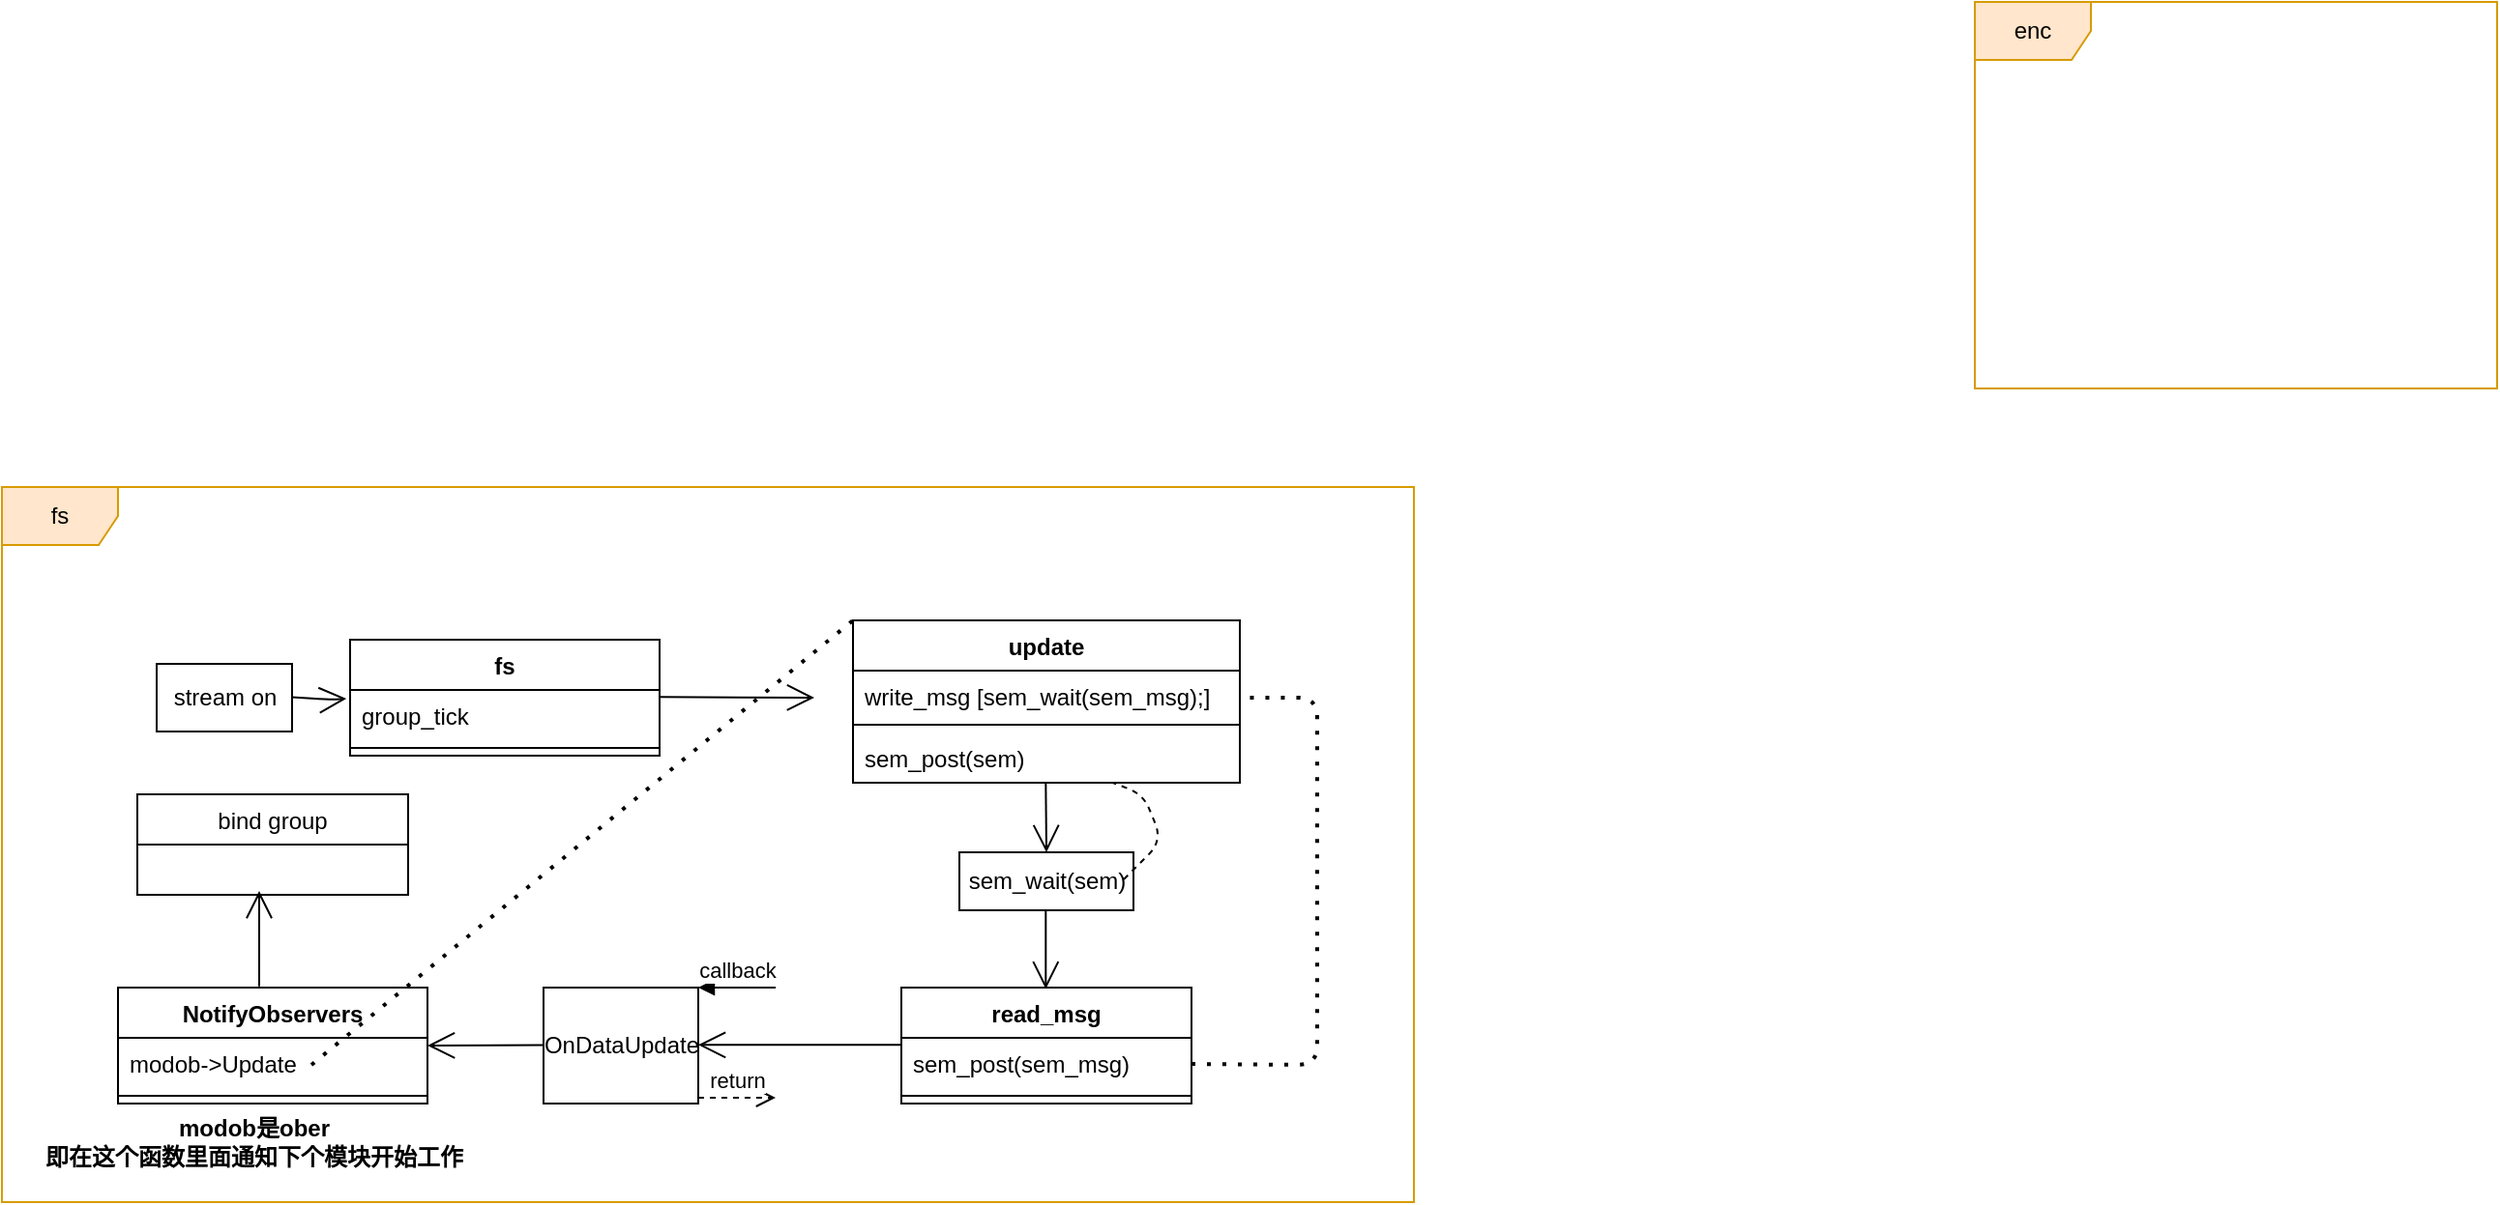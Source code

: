 <mxfile version="14.9.8" type="github">
  <diagram id="C5RBs43oDa-KdzZeNtuy" name="Page-1">
    <mxGraphModel dx="3137" dy="1950" grid="1" gridSize="10" guides="1" tooltips="1" connect="1" arrows="1" fold="1" page="1" pageScale="1" pageWidth="827" pageHeight="1169" math="0" shadow="0">
      <root>
        <mxCell id="WIyWlLk6GJQsqaUBKTNV-0" />
        <mxCell id="WIyWlLk6GJQsqaUBKTNV-1" parent="WIyWlLk6GJQsqaUBKTNV-0" />
        <mxCell id="1Tl8ByBlkeMaJVgosmTW-3" value="&lt;font style=&quot;vertical-align: inherit&quot;&gt;&lt;font style=&quot;vertical-align: inherit&quot;&gt;fs&lt;/font&gt;&lt;/font&gt;" style="shape=umlFrame;whiteSpace=wrap;html=1;fillColor=#ffe6cc;strokeColor=#d79b00;" parent="WIyWlLk6GJQsqaUBKTNV-1" vertex="1">
          <mxGeometry x="-960" y="171" width="730" height="370" as="geometry" />
        </mxCell>
        <mxCell id="1Tl8ByBlkeMaJVgosmTW-5" value="&lt;font style=&quot;vertical-align: inherit&quot;&gt;&lt;font style=&quot;vertical-align: inherit&quot;&gt;enc&lt;/font&gt;&lt;/font&gt;" style="shape=umlFrame;whiteSpace=wrap;html=1;fillColor=#ffe6cc;strokeColor=#d79b00;" parent="WIyWlLk6GJQsqaUBKTNV-1" vertex="1">
          <mxGeometry x="60" y="-80" width="270" height="200" as="geometry" />
        </mxCell>
        <mxCell id="1Tl8ByBlkeMaJVgosmTW-48" value="sem_wait(sem)" style="html=1;" parent="WIyWlLk6GJQsqaUBKTNV-1" vertex="1">
          <mxGeometry x="-465" y="360" width="90" height="30" as="geometry" />
        </mxCell>
        <mxCell id="1Tl8ByBlkeMaJVgosmTW-66" value="fs" style="swimlane;fontStyle=1;align=center;verticalAlign=top;childLayout=stackLayout;horizontal=1;startSize=26;horizontalStack=0;resizeParent=1;resizeParentMax=0;resizeLast=0;collapsible=1;marginBottom=0;" parent="WIyWlLk6GJQsqaUBKTNV-1" vertex="1">
          <mxGeometry x="-780" y="250" width="160" height="60" as="geometry">
            <mxRectangle x="-780" y="250" width="40" height="26" as="alternateBounds" />
          </mxGeometry>
        </mxCell>
        <mxCell id="T1QnQKHDu_TPvFIYAh2K-9" value="" style="endArrow=open;endFill=1;endSize=12;html=1;entryX=-0.012;entryY=0.174;entryDx=0;entryDy=0;entryPerimeter=0;" edge="1" parent="1Tl8ByBlkeMaJVgosmTW-66" target="1Tl8ByBlkeMaJVgosmTW-67">
          <mxGeometry width="160" relative="1" as="geometry">
            <mxPoint x="-30" y="29.76" as="sourcePoint" />
            <mxPoint x="130" y="29.76" as="targetPoint" />
            <Array as="points">
              <mxPoint x="-10" y="31" />
            </Array>
          </mxGeometry>
        </mxCell>
        <mxCell id="1Tl8ByBlkeMaJVgosmTW-67" value="group_tick" style="text;strokeColor=none;fillColor=none;align=left;verticalAlign=top;spacingLeft=4;spacingRight=4;overflow=hidden;rotatable=0;points=[[0,0.5],[1,0.5]];portConstraint=eastwest;" parent="1Tl8ByBlkeMaJVgosmTW-66" vertex="1">
          <mxGeometry y="26" width="160" height="26" as="geometry" />
        </mxCell>
        <mxCell id="1Tl8ByBlkeMaJVgosmTW-68" value="" style="line;strokeWidth=1;fillColor=none;align=left;verticalAlign=middle;spacingTop=-1;spacingLeft=3;spacingRight=3;rotatable=0;labelPosition=right;points=[];portConstraint=eastwest;" parent="1Tl8ByBlkeMaJVgosmTW-66" vertex="1">
          <mxGeometry y="52" width="160" height="8" as="geometry" />
        </mxCell>
        <mxCell id="1Tl8ByBlkeMaJVgosmTW-71" value="update" style="swimlane;fontStyle=1;align=center;verticalAlign=top;childLayout=stackLayout;horizontal=1;startSize=26;horizontalStack=0;resizeParent=1;resizeParentMax=0;resizeLast=0;collapsible=1;marginBottom=0;" parent="WIyWlLk6GJQsqaUBKTNV-1" vertex="1">
          <mxGeometry x="-520" y="240" width="200" height="84" as="geometry" />
        </mxCell>
        <mxCell id="1Tl8ByBlkeMaJVgosmTW-72" value="write_msg [sem_wait(sem_msg);]" style="text;strokeColor=none;fillColor=none;align=left;verticalAlign=top;spacingLeft=4;spacingRight=4;overflow=hidden;rotatable=0;points=[[0,0.5],[1,0.5]];portConstraint=eastwest;" parent="1Tl8ByBlkeMaJVgosmTW-71" vertex="1">
          <mxGeometry y="26" width="200" height="24" as="geometry" />
        </mxCell>
        <mxCell id="1Tl8ByBlkeMaJVgosmTW-73" value="" style="line;strokeWidth=1;fillColor=none;align=left;verticalAlign=middle;spacingTop=-1;spacingLeft=3;spacingRight=3;rotatable=0;labelPosition=right;points=[];portConstraint=eastwest;" parent="1Tl8ByBlkeMaJVgosmTW-71" vertex="1">
          <mxGeometry y="50" width="200" height="8" as="geometry" />
        </mxCell>
        <mxCell id="1Tl8ByBlkeMaJVgosmTW-74" value="sem_post(sem)" style="text;strokeColor=none;fillColor=none;align=left;verticalAlign=top;spacingLeft=4;spacingRight=4;overflow=hidden;rotatable=0;points=[[0,0.5],[1,0.5]];portConstraint=eastwest;" parent="1Tl8ByBlkeMaJVgosmTW-71" vertex="1">
          <mxGeometry y="58" width="200" height="26" as="geometry" />
        </mxCell>
        <mxCell id="1Tl8ByBlkeMaJVgosmTW-75" value="" style="endArrow=open;endFill=1;endSize=12;html=1;" parent="WIyWlLk6GJQsqaUBKTNV-1" edge="1">
          <mxGeometry width="160" relative="1" as="geometry">
            <mxPoint x="-620" y="279.66" as="sourcePoint" />
            <mxPoint x="-540" y="280" as="targetPoint" />
          </mxGeometry>
        </mxCell>
        <mxCell id="1Tl8ByBlkeMaJVgosmTW-78" value="" style="endArrow=open;endFill=1;endSize=12;html=1;entryX=0.5;entryY=0;entryDx=0;entryDy=0;" parent="WIyWlLk6GJQsqaUBKTNV-1" edge="1">
          <mxGeometry width="160" relative="1" as="geometry">
            <mxPoint x="-420.34" y="390" as="sourcePoint" />
            <mxPoint x="-420.34" y="430.69" as="targetPoint" />
          </mxGeometry>
        </mxCell>
        <mxCell id="1Tl8ByBlkeMaJVgosmTW-79" value="read_msg" style="swimlane;fontStyle=1;align=center;verticalAlign=top;childLayout=stackLayout;horizontal=1;startSize=26;horizontalStack=0;resizeParent=1;resizeParentMax=0;resizeLast=0;collapsible=1;marginBottom=0;" parent="WIyWlLk6GJQsqaUBKTNV-1" vertex="1">
          <mxGeometry x="-495" y="430" width="150" height="60" as="geometry" />
        </mxCell>
        <mxCell id="1Tl8ByBlkeMaJVgosmTW-80" value="sem_post(sem_msg)" style="text;strokeColor=none;fillColor=none;align=left;verticalAlign=top;spacingLeft=4;spacingRight=4;overflow=hidden;rotatable=0;points=[[0,0.5],[1,0.5]];portConstraint=eastwest;" parent="1Tl8ByBlkeMaJVgosmTW-79" vertex="1">
          <mxGeometry y="26" width="150" height="26" as="geometry" />
        </mxCell>
        <mxCell id="1Tl8ByBlkeMaJVgosmTW-81" value="" style="line;strokeWidth=1;fillColor=none;align=left;verticalAlign=middle;spacingTop=-1;spacingLeft=3;spacingRight=3;rotatable=0;labelPosition=right;points=[];portConstraint=eastwest;" parent="1Tl8ByBlkeMaJVgosmTW-79" vertex="1">
          <mxGeometry y="52" width="150" height="8" as="geometry" />
        </mxCell>
        <mxCell id="1Tl8ByBlkeMaJVgosmTW-83" value="" style="endArrow=open;endFill=1;endSize=12;html=1;" parent="WIyWlLk6GJQsqaUBKTNV-1" edge="1">
          <mxGeometry width="160" relative="1" as="geometry">
            <mxPoint x="-420.34" y="324.0" as="sourcePoint" />
            <mxPoint x="-420" y="360" as="targetPoint" />
          </mxGeometry>
        </mxCell>
        <mxCell id="1Tl8ByBlkeMaJVgosmTW-91" value="" style="endArrow=open;endFill=1;endSize=12;html=1;" parent="WIyWlLk6GJQsqaUBKTNV-1" target="1Tl8ByBlkeMaJVgosmTW-92" edge="1">
          <mxGeometry width="160" relative="1" as="geometry">
            <mxPoint x="-495" y="459.66" as="sourcePoint" />
            <mxPoint x="-575" y="460" as="targetPoint" />
          </mxGeometry>
        </mxCell>
        <mxCell id="1Tl8ByBlkeMaJVgosmTW-92" value="OnDataUpdate" style="html=1;points=[];perimeter=orthogonalPerimeter;" parent="WIyWlLk6GJQsqaUBKTNV-1" vertex="1">
          <mxGeometry x="-680" y="430" width="80" height="60" as="geometry" />
        </mxCell>
        <mxCell id="1Tl8ByBlkeMaJVgosmTW-93" value="callback" style="html=1;verticalAlign=bottom;endArrow=block;entryX=1;entryY=0;" parent="WIyWlLk6GJQsqaUBKTNV-1" target="1Tl8ByBlkeMaJVgosmTW-92" edge="1">
          <mxGeometry relative="1" as="geometry">
            <mxPoint x="-560" y="430" as="sourcePoint" />
          </mxGeometry>
        </mxCell>
        <mxCell id="1Tl8ByBlkeMaJVgosmTW-94" value="return" style="html=1;verticalAlign=bottom;endArrow=open;dashed=1;endSize=8;exitX=1;exitY=0.95;" parent="WIyWlLk6GJQsqaUBKTNV-1" source="1Tl8ByBlkeMaJVgosmTW-92" edge="1">
          <mxGeometry relative="1" as="geometry">
            <mxPoint x="-560" y="487" as="targetPoint" />
          </mxGeometry>
        </mxCell>
        <mxCell id="1Tl8ByBlkeMaJVgosmTW-95" value="NotifyObservers" style="swimlane;fontStyle=1;align=center;verticalAlign=top;childLayout=stackLayout;horizontal=1;startSize=26;horizontalStack=0;resizeParent=1;resizeParentMax=0;resizeLast=0;collapsible=1;marginBottom=0;" parent="WIyWlLk6GJQsqaUBKTNV-1" vertex="1">
          <mxGeometry x="-900" y="430" width="160" height="60" as="geometry" />
        </mxCell>
        <mxCell id="1Tl8ByBlkeMaJVgosmTW-96" value="modob-&gt;Update" style="text;strokeColor=none;fillColor=none;align=left;verticalAlign=top;spacingLeft=4;spacingRight=4;overflow=hidden;rotatable=0;points=[[0,0.5],[1,0.5]];portConstraint=eastwest;" parent="1Tl8ByBlkeMaJVgosmTW-95" vertex="1">
          <mxGeometry y="26" width="160" height="26" as="geometry" />
        </mxCell>
        <mxCell id="1Tl8ByBlkeMaJVgosmTW-97" value="" style="line;strokeWidth=1;fillColor=none;align=left;verticalAlign=middle;spacingTop=-1;spacingLeft=3;spacingRight=3;rotatable=0;labelPosition=right;points=[];portConstraint=eastwest;" parent="1Tl8ByBlkeMaJVgosmTW-95" vertex="1">
          <mxGeometry y="52" width="160" height="8" as="geometry" />
        </mxCell>
        <mxCell id="1Tl8ByBlkeMaJVgosmTW-99" value="" style="endArrow=open;endFill=1;endSize=12;html=1;" parent="WIyWlLk6GJQsqaUBKTNV-1" edge="1">
          <mxGeometry width="160" relative="1" as="geometry">
            <mxPoint x="-680" y="459.71" as="sourcePoint" />
            <mxPoint x="-740" y="460" as="targetPoint" />
          </mxGeometry>
        </mxCell>
        <mxCell id="T1QnQKHDu_TPvFIYAh2K-0" value="" style="endArrow=none;dashed=1;html=1;dashPattern=1 3;strokeWidth=2;" edge="1" parent="WIyWlLk6GJQsqaUBKTNV-1" source="1Tl8ByBlkeMaJVgosmTW-80">
          <mxGeometry width="50" height="50" relative="1" as="geometry">
            <mxPoint x="-330" y="470" as="sourcePoint" />
            <mxPoint x="-320" y="280" as="targetPoint" />
            <Array as="points">
              <mxPoint x="-280" y="470" />
              <mxPoint x="-280" y="280" />
            </Array>
          </mxGeometry>
        </mxCell>
        <mxCell id="T1QnQKHDu_TPvFIYAh2K-1" value="" style="endArrow=none;dashed=1;html=1;" edge="1" parent="WIyWlLk6GJQsqaUBKTNV-1" target="1Tl8ByBlkeMaJVgosmTW-74">
          <mxGeometry width="50" height="50" relative="1" as="geometry">
            <mxPoint x="-380" y="374" as="sourcePoint" />
            <mxPoint x="-330" y="324" as="targetPoint" />
            <Array as="points">
              <mxPoint x="-360" y="354" />
              <mxPoint x="-370" y="330" />
            </Array>
          </mxGeometry>
        </mxCell>
        <mxCell id="T1QnQKHDu_TPvFIYAh2K-2" value="bind group" style="swimlane;fontStyle=0;childLayout=stackLayout;horizontal=1;startSize=26;fillColor=none;horizontalStack=0;resizeParent=1;resizeParentMax=0;resizeLast=0;collapsible=1;marginBottom=0;" vertex="1" parent="WIyWlLk6GJQsqaUBKTNV-1">
          <mxGeometry x="-890" y="330" width="140" height="52" as="geometry" />
        </mxCell>
        <mxCell id="T1QnQKHDu_TPvFIYAh2K-6" value="" style="endArrow=open;endFill=1;endSize=12;html=1;" edge="1" parent="WIyWlLk6GJQsqaUBKTNV-1">
          <mxGeometry width="160" relative="1" as="geometry">
            <mxPoint x="-827" y="429.43" as="sourcePoint" />
            <mxPoint x="-827" y="380" as="targetPoint" />
          </mxGeometry>
        </mxCell>
        <mxCell id="T1QnQKHDu_TPvFIYAh2K-7" value="stream on" style="html=1;" vertex="1" parent="WIyWlLk6GJQsqaUBKTNV-1">
          <mxGeometry x="-880" y="262.5" width="70" height="35" as="geometry" />
        </mxCell>
        <mxCell id="T1QnQKHDu_TPvFIYAh2K-10" value="modob是ober&lt;br&gt;即在这个函数里面通知下个模块开始工作" style="text;strokeColor=none;fillColor=none;html=1;fontSize=12;fontStyle=1;verticalAlign=middle;align=center;" vertex="1" parent="WIyWlLk6GJQsqaUBKTNV-1">
          <mxGeometry x="-880" y="490" width="100" height="40" as="geometry" />
        </mxCell>
        <mxCell id="T1QnQKHDu_TPvFIYAh2K-11" value="" style="endArrow=none;dashed=1;html=1;dashPattern=1 3;strokeWidth=2;fontSize=12;entryX=0;entryY=0;entryDx=0;entryDy=0;" edge="1" parent="WIyWlLk6GJQsqaUBKTNV-1" target="1Tl8ByBlkeMaJVgosmTW-71">
          <mxGeometry width="50" height="50" relative="1" as="geometry">
            <mxPoint x="-800" y="470" as="sourcePoint" />
            <mxPoint x="-750" y="420" as="targetPoint" />
          </mxGeometry>
        </mxCell>
      </root>
    </mxGraphModel>
  </diagram>
</mxfile>
